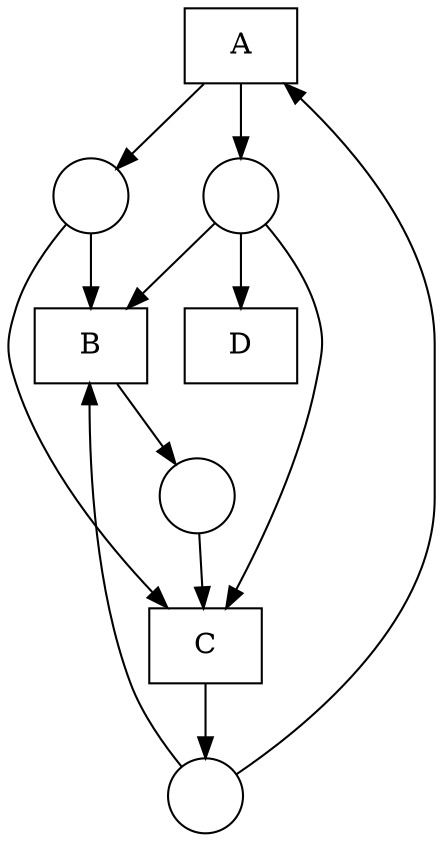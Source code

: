 digraph "Fittest net" {
	node [shape=box]
	A [label=A]
	B [label=B]
	C [label=C]
	D [label=D]
	node [shape=circle]
	1 [label=" "]
	2 [label=" "]
	3 [label=" "]
	4 [label=" "]
	1 -> A
	A -> 4
	A -> 2
	2 -> B
	4 -> B
	1 -> B
	B -> 3
	2 -> C
	3 -> C
	4 -> C
	C -> 1
	4 -> D
}
